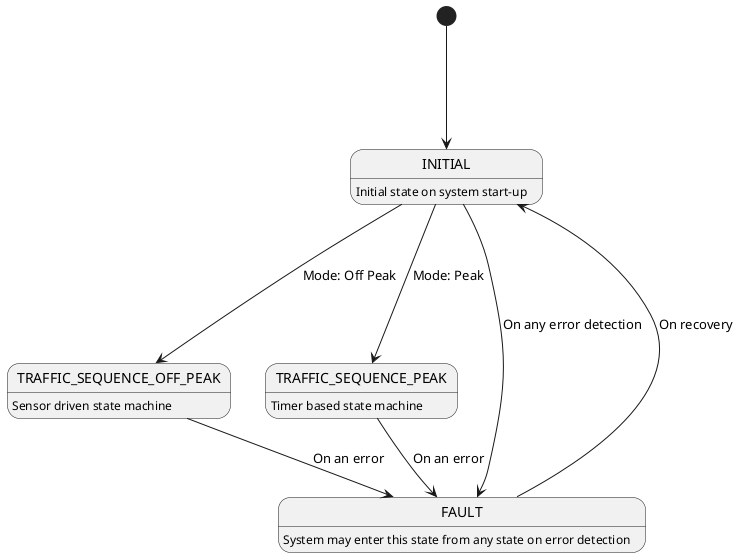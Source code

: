 @startuml

' scale 500 width
[*] ---> INITIAL

INITIAL ---> TRAFFIC_SEQUENCE_OFF_PEAK: Mode: Off Peak
INITIAL ---> TRAFFIC_SEQUENCE_PEAK: Mode: Peak

INITIAL                    --> FAULT: On any error detection
TRAFFIC_SEQUENCE_OFF_PEAK  --> FAULT: On an error
TRAFFIC_SEQUENCE_PEAK  --> FAULT: On an error
FAULT                      --> INITIAL: On recovery

INITIAL: Initial state on system start-up
FAULT: System may enter this state from any state on error detection

TRAFFIC_SEQUENCE_PEAK: Timer based state machine
TRAFFIC_SEQUENCE_OFF_PEAK: Sensor driven state machine

@enduml

@startuml

' scale 500 width
[*] -> TRAIN_PRESENT
TRAIN_PRESENT --> NO_TRAIN_PRESENT: Train signal off

NO_TRAIN_PRESENT --> FAULT: Controller signals fault
TRAIN_PRESENT --> FAULT: Controller signals fault
FAULT --> TRAIN_PRESENT: Controller signals no fault

TRAIN_PRESENT: Boom gates down
NO_TRAIN_PRESENT: Boom gates up
FAULT: Controller signals a fault

@enduml




@startuml
left to right direction
:Rail Control Centre: --> (Rail Fault)
:Rail Control Centre: --> (Rail Reset)
:Traffic Control Centre: --> (Traffic Fault)
:Traffic Control Centre: --> (Traffic Reset)
:Traffic Control Centre: --> (Peak)
:Traffic Control Centre: --> (Off-Peak)
Pedestrian --> (EW Cross)
Pedestrian --> (NS Cross)
Car --> (NS Straight/Left Turn)
Car --> (NS Right Turn)
Car --> (EW Straight/LeftTurn)
Car --> (EW Right Turn)
@enduml